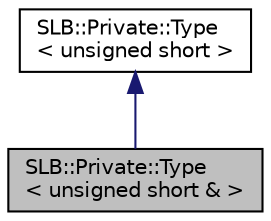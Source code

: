 digraph "SLB::Private::Type&lt; unsigned short &amp; &gt;"
{
  edge [fontname="Helvetica",fontsize="10",labelfontname="Helvetica",labelfontsize="10"];
  node [fontname="Helvetica",fontsize="10",shape=record];
  Node1 [label="SLB::Private::Type\l\< unsigned short & \>",height=0.2,width=0.4,color="black", fillcolor="grey75", style="filled", fontcolor="black"];
  Node2 -> Node1 [dir="back",color="midnightblue",fontsize="10",style="solid",fontname="Helvetica"];
  Node2 [label="SLB::Private::Type\l\< unsigned short \>",height=0.2,width=0.4,color="black", fillcolor="white", style="filled",URL="$structSLB_1_1Private_1_1Type_3_01unsigned_01short_01_4.html"];
}
